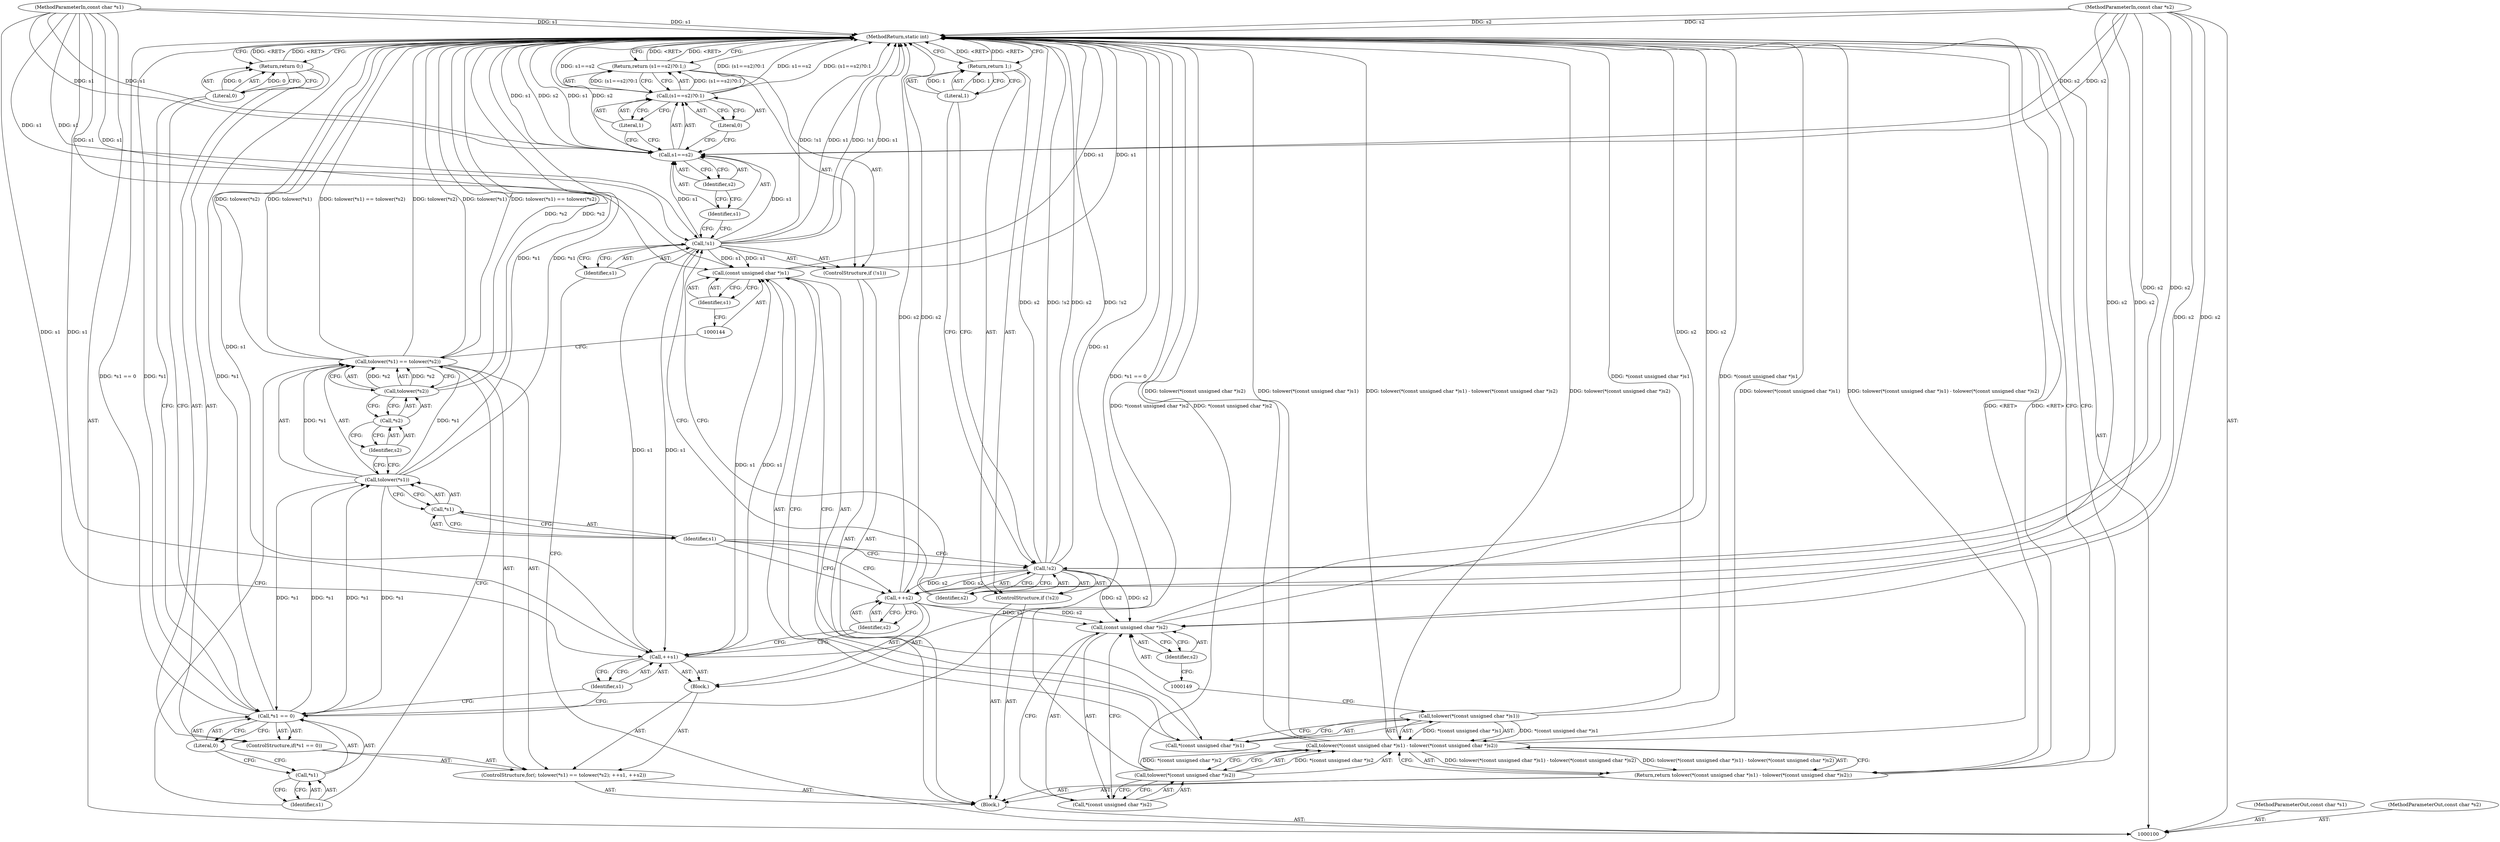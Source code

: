 digraph "0_iperf_91f2fa59e8ed80dfbf400add0164ee0e508e412a_31" {
"1000151" [label="(MethodReturn,static int)"];
"1000101" [label="(MethodParameterIn,const char *s1)"];
"1000195" [label="(MethodParameterOut,const char *s1)"];
"1000102" [label="(MethodParameterIn,const char *s2)"];
"1000196" [label="(MethodParameterOut,const char *s2)"];
"1000103" [label="(Block,)"];
"1000104" [label="(ControlStructure,if (!s1))"];
"1000107" [label="(Return,return (s1==s2)?0:1;)"];
"1000108" [label="(Call,(s1==s2)?0:1)"];
"1000109" [label="(Call,s1==s2)"];
"1000110" [label="(Identifier,s1)"];
"1000111" [label="(Identifier,s2)"];
"1000112" [label="(Literal,0)"];
"1000113" [label="(Literal,1)"];
"1000114" [label="(ControlStructure,if (!s2))"];
"1000115" [label="(Call,!s2)"];
"1000116" [label="(Identifier,s2)"];
"1000117" [label="(Return,return 1;)"];
"1000118" [label="(Literal,1)"];
"1000105" [label="(Call,!s1)"];
"1000106" [label="(Identifier,s1)"];
"1000119" [label="(ControlStructure,for(; tolower(*s1) == tolower(*s2); ++s1, ++s2))"];
"1000122" [label="(Call,*s1)"];
"1000123" [label="(Identifier,s1)"];
"1000124" [label="(Call,tolower(*s2))"];
"1000125" [label="(Call,*s2)"];
"1000126" [label="(Identifier,s2)"];
"1000127" [label="(Block,)"];
"1000128" [label="(Call,++s1)"];
"1000129" [label="(Identifier,s1)"];
"1000130" [label="(Call,++s2)"];
"1000131" [label="(Identifier,s2)"];
"1000132" [label="(ControlStructure,if(*s1 == 0))"];
"1000133" [label="(Call,*s1 == 0)"];
"1000134" [label="(Call,*s1)"];
"1000135" [label="(Identifier,s1)"];
"1000136" [label="(Literal,0)"];
"1000137" [label="(Return,return 0;)"];
"1000138" [label="(Literal,0)"];
"1000120" [label="(Call,tolower(*s1) == tolower(*s2))"];
"1000121" [label="(Call,tolower(*s1))"];
"1000142" [label="(Call,*(const unsigned char *)s1)"];
"1000143" [label="(Call,(const unsigned char *)s1)"];
"1000139" [label="(Return,return tolower(*(const unsigned char *)s1) - tolower(*(const unsigned char *)s2);)"];
"1000145" [label="(Identifier,s1)"];
"1000146" [label="(Call,tolower(*(const unsigned char *)s2))"];
"1000147" [label="(Call,*(const unsigned char *)s2)"];
"1000148" [label="(Call,(const unsigned char *)s2)"];
"1000150" [label="(Identifier,s2)"];
"1000140" [label="(Call,tolower(*(const unsigned char *)s1) - tolower(*(const unsigned char *)s2))"];
"1000141" [label="(Call,tolower(*(const unsigned char *)s1))"];
"1000151" -> "1000100"  [label="AST: "];
"1000151" -> "1000107"  [label="CFG: "];
"1000151" -> "1000117"  [label="CFG: "];
"1000151" -> "1000137"  [label="CFG: "];
"1000151" -> "1000139"  [label="CFG: "];
"1000139" -> "1000151"  [label="DDG: <RET>"];
"1000117" -> "1000151"  [label="DDG: <RET>"];
"1000137" -> "1000151"  [label="DDG: <RET>"];
"1000141" -> "1000151"  [label="DDG: *(const unsigned char *)s1"];
"1000124" -> "1000151"  [label="DDG: *s2"];
"1000108" -> "1000151"  [label="DDG: (s1==s2)?0:1"];
"1000108" -> "1000151"  [label="DDG: s1==s2"];
"1000105" -> "1000151"  [label="DDG: !s1"];
"1000105" -> "1000151"  [label="DDG: s1"];
"1000140" -> "1000151"  [label="DDG: tolower(*(const unsigned char *)s1)"];
"1000140" -> "1000151"  [label="DDG: tolower(*(const unsigned char *)s1) - tolower(*(const unsigned char *)s2)"];
"1000140" -> "1000151"  [label="DDG: tolower(*(const unsigned char *)s2)"];
"1000148" -> "1000151"  [label="DDG: s2"];
"1000128" -> "1000151"  [label="DDG: s1"];
"1000133" -> "1000151"  [label="DDG: *s1"];
"1000133" -> "1000151"  [label="DDG: *s1 == 0"];
"1000115" -> "1000151"  [label="DDG: !s2"];
"1000115" -> "1000151"  [label="DDG: s2"];
"1000120" -> "1000151"  [label="DDG: tolower(*s1)"];
"1000120" -> "1000151"  [label="DDG: tolower(*s1) == tolower(*s2)"];
"1000120" -> "1000151"  [label="DDG: tolower(*s2)"];
"1000102" -> "1000151"  [label="DDG: s2"];
"1000101" -> "1000151"  [label="DDG: s1"];
"1000109" -> "1000151"  [label="DDG: s1"];
"1000109" -> "1000151"  [label="DDG: s2"];
"1000121" -> "1000151"  [label="DDG: *s1"];
"1000143" -> "1000151"  [label="DDG: s1"];
"1000146" -> "1000151"  [label="DDG: *(const unsigned char *)s2"];
"1000130" -> "1000151"  [label="DDG: s2"];
"1000107" -> "1000151"  [label="DDG: <RET>"];
"1000101" -> "1000100"  [label="AST: "];
"1000101" -> "1000151"  [label="DDG: s1"];
"1000101" -> "1000105"  [label="DDG: s1"];
"1000101" -> "1000109"  [label="DDG: s1"];
"1000101" -> "1000128"  [label="DDG: s1"];
"1000101" -> "1000143"  [label="DDG: s1"];
"1000195" -> "1000100"  [label="AST: "];
"1000102" -> "1000100"  [label="AST: "];
"1000102" -> "1000151"  [label="DDG: s2"];
"1000102" -> "1000109"  [label="DDG: s2"];
"1000102" -> "1000115"  [label="DDG: s2"];
"1000102" -> "1000130"  [label="DDG: s2"];
"1000102" -> "1000148"  [label="DDG: s2"];
"1000196" -> "1000100"  [label="AST: "];
"1000103" -> "1000100"  [label="AST: "];
"1000104" -> "1000103"  [label="AST: "];
"1000114" -> "1000103"  [label="AST: "];
"1000119" -> "1000103"  [label="AST: "];
"1000139" -> "1000103"  [label="AST: "];
"1000104" -> "1000103"  [label="AST: "];
"1000105" -> "1000104"  [label="AST: "];
"1000107" -> "1000104"  [label="AST: "];
"1000107" -> "1000104"  [label="AST: "];
"1000107" -> "1000108"  [label="CFG: "];
"1000108" -> "1000107"  [label="AST: "];
"1000151" -> "1000107"  [label="CFG: "];
"1000107" -> "1000151"  [label="DDG: <RET>"];
"1000108" -> "1000107"  [label="DDG: (s1==s2)?0:1"];
"1000108" -> "1000107"  [label="AST: "];
"1000108" -> "1000112"  [label="CFG: "];
"1000108" -> "1000113"  [label="CFG: "];
"1000109" -> "1000108"  [label="AST: "];
"1000112" -> "1000108"  [label="AST: "];
"1000113" -> "1000108"  [label="AST: "];
"1000107" -> "1000108"  [label="CFG: "];
"1000108" -> "1000151"  [label="DDG: (s1==s2)?0:1"];
"1000108" -> "1000151"  [label="DDG: s1==s2"];
"1000108" -> "1000107"  [label="DDG: (s1==s2)?0:1"];
"1000109" -> "1000108"  [label="AST: "];
"1000109" -> "1000111"  [label="CFG: "];
"1000110" -> "1000109"  [label="AST: "];
"1000111" -> "1000109"  [label="AST: "];
"1000112" -> "1000109"  [label="CFG: "];
"1000113" -> "1000109"  [label="CFG: "];
"1000109" -> "1000151"  [label="DDG: s1"];
"1000109" -> "1000151"  [label="DDG: s2"];
"1000105" -> "1000109"  [label="DDG: s1"];
"1000101" -> "1000109"  [label="DDG: s1"];
"1000102" -> "1000109"  [label="DDG: s2"];
"1000110" -> "1000109"  [label="AST: "];
"1000110" -> "1000105"  [label="CFG: "];
"1000111" -> "1000110"  [label="CFG: "];
"1000111" -> "1000109"  [label="AST: "];
"1000111" -> "1000110"  [label="CFG: "];
"1000109" -> "1000111"  [label="CFG: "];
"1000112" -> "1000108"  [label="AST: "];
"1000112" -> "1000109"  [label="CFG: "];
"1000108" -> "1000112"  [label="CFG: "];
"1000113" -> "1000108"  [label="AST: "];
"1000113" -> "1000109"  [label="CFG: "];
"1000108" -> "1000113"  [label="CFG: "];
"1000114" -> "1000103"  [label="AST: "];
"1000115" -> "1000114"  [label="AST: "];
"1000117" -> "1000114"  [label="AST: "];
"1000115" -> "1000114"  [label="AST: "];
"1000115" -> "1000116"  [label="CFG: "];
"1000116" -> "1000115"  [label="AST: "];
"1000118" -> "1000115"  [label="CFG: "];
"1000123" -> "1000115"  [label="CFG: "];
"1000115" -> "1000151"  [label="DDG: !s2"];
"1000115" -> "1000151"  [label="DDG: s2"];
"1000102" -> "1000115"  [label="DDG: s2"];
"1000115" -> "1000130"  [label="DDG: s2"];
"1000115" -> "1000148"  [label="DDG: s2"];
"1000116" -> "1000115"  [label="AST: "];
"1000116" -> "1000105"  [label="CFG: "];
"1000115" -> "1000116"  [label="CFG: "];
"1000117" -> "1000114"  [label="AST: "];
"1000117" -> "1000118"  [label="CFG: "];
"1000118" -> "1000117"  [label="AST: "];
"1000151" -> "1000117"  [label="CFG: "];
"1000117" -> "1000151"  [label="DDG: <RET>"];
"1000118" -> "1000117"  [label="DDG: 1"];
"1000118" -> "1000117"  [label="AST: "];
"1000118" -> "1000115"  [label="CFG: "];
"1000117" -> "1000118"  [label="CFG: "];
"1000118" -> "1000117"  [label="DDG: 1"];
"1000105" -> "1000104"  [label="AST: "];
"1000105" -> "1000106"  [label="CFG: "];
"1000106" -> "1000105"  [label="AST: "];
"1000110" -> "1000105"  [label="CFG: "];
"1000116" -> "1000105"  [label="CFG: "];
"1000105" -> "1000151"  [label="DDG: !s1"];
"1000105" -> "1000151"  [label="DDG: s1"];
"1000101" -> "1000105"  [label="DDG: s1"];
"1000105" -> "1000109"  [label="DDG: s1"];
"1000105" -> "1000128"  [label="DDG: s1"];
"1000105" -> "1000143"  [label="DDG: s1"];
"1000106" -> "1000105"  [label="AST: "];
"1000106" -> "1000100"  [label="CFG: "];
"1000105" -> "1000106"  [label="CFG: "];
"1000119" -> "1000103"  [label="AST: "];
"1000120" -> "1000119"  [label="AST: "];
"1000127" -> "1000119"  [label="AST: "];
"1000132" -> "1000119"  [label="AST: "];
"1000122" -> "1000121"  [label="AST: "];
"1000122" -> "1000123"  [label="CFG: "];
"1000123" -> "1000122"  [label="AST: "];
"1000121" -> "1000122"  [label="CFG: "];
"1000123" -> "1000122"  [label="AST: "];
"1000123" -> "1000130"  [label="CFG: "];
"1000123" -> "1000115"  [label="CFG: "];
"1000122" -> "1000123"  [label="CFG: "];
"1000124" -> "1000120"  [label="AST: "];
"1000124" -> "1000125"  [label="CFG: "];
"1000125" -> "1000124"  [label="AST: "];
"1000120" -> "1000124"  [label="CFG: "];
"1000124" -> "1000151"  [label="DDG: *s2"];
"1000124" -> "1000120"  [label="DDG: *s2"];
"1000125" -> "1000124"  [label="AST: "];
"1000125" -> "1000126"  [label="CFG: "];
"1000126" -> "1000125"  [label="AST: "];
"1000124" -> "1000125"  [label="CFG: "];
"1000126" -> "1000125"  [label="AST: "];
"1000126" -> "1000121"  [label="CFG: "];
"1000125" -> "1000126"  [label="CFG: "];
"1000127" -> "1000119"  [label="AST: "];
"1000128" -> "1000127"  [label="AST: "];
"1000130" -> "1000127"  [label="AST: "];
"1000128" -> "1000127"  [label="AST: "];
"1000128" -> "1000129"  [label="CFG: "];
"1000129" -> "1000128"  [label="AST: "];
"1000131" -> "1000128"  [label="CFG: "];
"1000128" -> "1000151"  [label="DDG: s1"];
"1000105" -> "1000128"  [label="DDG: s1"];
"1000101" -> "1000128"  [label="DDG: s1"];
"1000128" -> "1000143"  [label="DDG: s1"];
"1000129" -> "1000128"  [label="AST: "];
"1000129" -> "1000133"  [label="CFG: "];
"1000128" -> "1000129"  [label="CFG: "];
"1000130" -> "1000127"  [label="AST: "];
"1000130" -> "1000131"  [label="CFG: "];
"1000131" -> "1000130"  [label="AST: "];
"1000123" -> "1000130"  [label="CFG: "];
"1000130" -> "1000151"  [label="DDG: s2"];
"1000115" -> "1000130"  [label="DDG: s2"];
"1000102" -> "1000130"  [label="DDG: s2"];
"1000130" -> "1000148"  [label="DDG: s2"];
"1000131" -> "1000130"  [label="AST: "];
"1000131" -> "1000128"  [label="CFG: "];
"1000130" -> "1000131"  [label="CFG: "];
"1000132" -> "1000119"  [label="AST: "];
"1000133" -> "1000132"  [label="AST: "];
"1000137" -> "1000132"  [label="AST: "];
"1000133" -> "1000132"  [label="AST: "];
"1000133" -> "1000136"  [label="CFG: "];
"1000134" -> "1000133"  [label="AST: "];
"1000136" -> "1000133"  [label="AST: "];
"1000138" -> "1000133"  [label="CFG: "];
"1000129" -> "1000133"  [label="CFG: "];
"1000133" -> "1000151"  [label="DDG: *s1"];
"1000133" -> "1000151"  [label="DDG: *s1 == 0"];
"1000133" -> "1000121"  [label="DDG: *s1"];
"1000121" -> "1000133"  [label="DDG: *s1"];
"1000134" -> "1000133"  [label="AST: "];
"1000134" -> "1000135"  [label="CFG: "];
"1000135" -> "1000134"  [label="AST: "];
"1000136" -> "1000134"  [label="CFG: "];
"1000135" -> "1000134"  [label="AST: "];
"1000135" -> "1000120"  [label="CFG: "];
"1000134" -> "1000135"  [label="CFG: "];
"1000136" -> "1000133"  [label="AST: "];
"1000136" -> "1000134"  [label="CFG: "];
"1000133" -> "1000136"  [label="CFG: "];
"1000137" -> "1000132"  [label="AST: "];
"1000137" -> "1000138"  [label="CFG: "];
"1000138" -> "1000137"  [label="AST: "];
"1000151" -> "1000137"  [label="CFG: "];
"1000137" -> "1000151"  [label="DDG: <RET>"];
"1000138" -> "1000137"  [label="DDG: 0"];
"1000138" -> "1000137"  [label="AST: "];
"1000138" -> "1000133"  [label="CFG: "];
"1000137" -> "1000138"  [label="CFG: "];
"1000138" -> "1000137"  [label="DDG: 0"];
"1000120" -> "1000119"  [label="AST: "];
"1000120" -> "1000124"  [label="CFG: "];
"1000121" -> "1000120"  [label="AST: "];
"1000124" -> "1000120"  [label="AST: "];
"1000135" -> "1000120"  [label="CFG: "];
"1000144" -> "1000120"  [label="CFG: "];
"1000120" -> "1000151"  [label="DDG: tolower(*s1)"];
"1000120" -> "1000151"  [label="DDG: tolower(*s1) == tolower(*s2)"];
"1000120" -> "1000151"  [label="DDG: tolower(*s2)"];
"1000121" -> "1000120"  [label="DDG: *s1"];
"1000124" -> "1000120"  [label="DDG: *s2"];
"1000121" -> "1000120"  [label="AST: "];
"1000121" -> "1000122"  [label="CFG: "];
"1000122" -> "1000121"  [label="AST: "];
"1000126" -> "1000121"  [label="CFG: "];
"1000121" -> "1000151"  [label="DDG: *s1"];
"1000121" -> "1000120"  [label="DDG: *s1"];
"1000133" -> "1000121"  [label="DDG: *s1"];
"1000121" -> "1000133"  [label="DDG: *s1"];
"1000142" -> "1000141"  [label="AST: "];
"1000142" -> "1000143"  [label="CFG: "];
"1000143" -> "1000142"  [label="AST: "];
"1000141" -> "1000142"  [label="CFG: "];
"1000143" -> "1000142"  [label="AST: "];
"1000143" -> "1000145"  [label="CFG: "];
"1000144" -> "1000143"  [label="AST: "];
"1000145" -> "1000143"  [label="AST: "];
"1000142" -> "1000143"  [label="CFG: "];
"1000143" -> "1000151"  [label="DDG: s1"];
"1000128" -> "1000143"  [label="DDG: s1"];
"1000105" -> "1000143"  [label="DDG: s1"];
"1000101" -> "1000143"  [label="DDG: s1"];
"1000139" -> "1000103"  [label="AST: "];
"1000139" -> "1000140"  [label="CFG: "];
"1000140" -> "1000139"  [label="AST: "];
"1000151" -> "1000139"  [label="CFG: "];
"1000139" -> "1000151"  [label="DDG: <RET>"];
"1000140" -> "1000139"  [label="DDG: tolower(*(const unsigned char *)s1) - tolower(*(const unsigned char *)s2)"];
"1000145" -> "1000143"  [label="AST: "];
"1000145" -> "1000144"  [label="CFG: "];
"1000143" -> "1000145"  [label="CFG: "];
"1000146" -> "1000140"  [label="AST: "];
"1000146" -> "1000147"  [label="CFG: "];
"1000147" -> "1000146"  [label="AST: "];
"1000140" -> "1000146"  [label="CFG: "];
"1000146" -> "1000151"  [label="DDG: *(const unsigned char *)s2"];
"1000146" -> "1000140"  [label="DDG: *(const unsigned char *)s2"];
"1000147" -> "1000146"  [label="AST: "];
"1000147" -> "1000148"  [label="CFG: "];
"1000148" -> "1000147"  [label="AST: "];
"1000146" -> "1000147"  [label="CFG: "];
"1000148" -> "1000147"  [label="AST: "];
"1000148" -> "1000150"  [label="CFG: "];
"1000149" -> "1000148"  [label="AST: "];
"1000150" -> "1000148"  [label="AST: "];
"1000147" -> "1000148"  [label="CFG: "];
"1000148" -> "1000151"  [label="DDG: s2"];
"1000115" -> "1000148"  [label="DDG: s2"];
"1000130" -> "1000148"  [label="DDG: s2"];
"1000102" -> "1000148"  [label="DDG: s2"];
"1000150" -> "1000148"  [label="AST: "];
"1000150" -> "1000149"  [label="CFG: "];
"1000148" -> "1000150"  [label="CFG: "];
"1000140" -> "1000139"  [label="AST: "];
"1000140" -> "1000146"  [label="CFG: "];
"1000141" -> "1000140"  [label="AST: "];
"1000146" -> "1000140"  [label="AST: "];
"1000139" -> "1000140"  [label="CFG: "];
"1000140" -> "1000151"  [label="DDG: tolower(*(const unsigned char *)s1)"];
"1000140" -> "1000151"  [label="DDG: tolower(*(const unsigned char *)s1) - tolower(*(const unsigned char *)s2)"];
"1000140" -> "1000151"  [label="DDG: tolower(*(const unsigned char *)s2)"];
"1000140" -> "1000139"  [label="DDG: tolower(*(const unsigned char *)s1) - tolower(*(const unsigned char *)s2)"];
"1000141" -> "1000140"  [label="DDG: *(const unsigned char *)s1"];
"1000146" -> "1000140"  [label="DDG: *(const unsigned char *)s2"];
"1000141" -> "1000140"  [label="AST: "];
"1000141" -> "1000142"  [label="CFG: "];
"1000142" -> "1000141"  [label="AST: "];
"1000149" -> "1000141"  [label="CFG: "];
"1000141" -> "1000151"  [label="DDG: *(const unsigned char *)s1"];
"1000141" -> "1000140"  [label="DDG: *(const unsigned char *)s1"];
}
